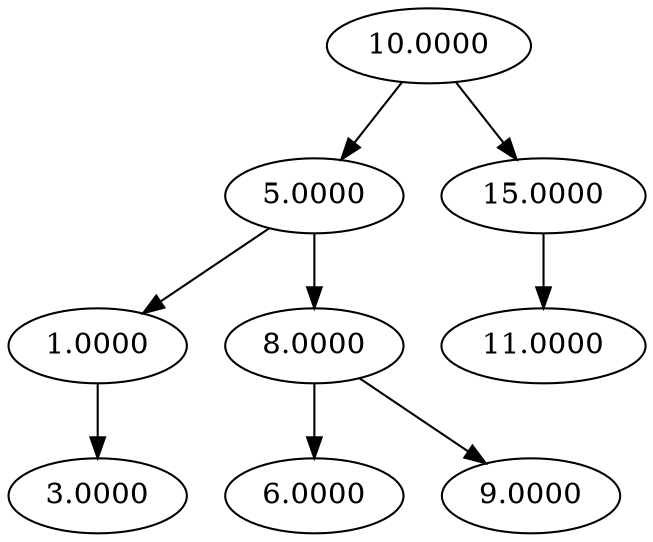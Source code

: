 // BST
digraph {
	10.0000
	5.0000
	10.0000 -> 5.0000
	1.0000
	5.0000 -> 1.0000
	3.0000
	1.0000 -> 3.0000
	8.0000
	5.0000 -> 8.0000
	6.0000
	8.0000 -> 6.0000
	9.0000
	8.0000 -> 9.0000
	15.0000
	10.0000 -> 15.0000
	11.0000
	15.0000 -> 11.0000
}
